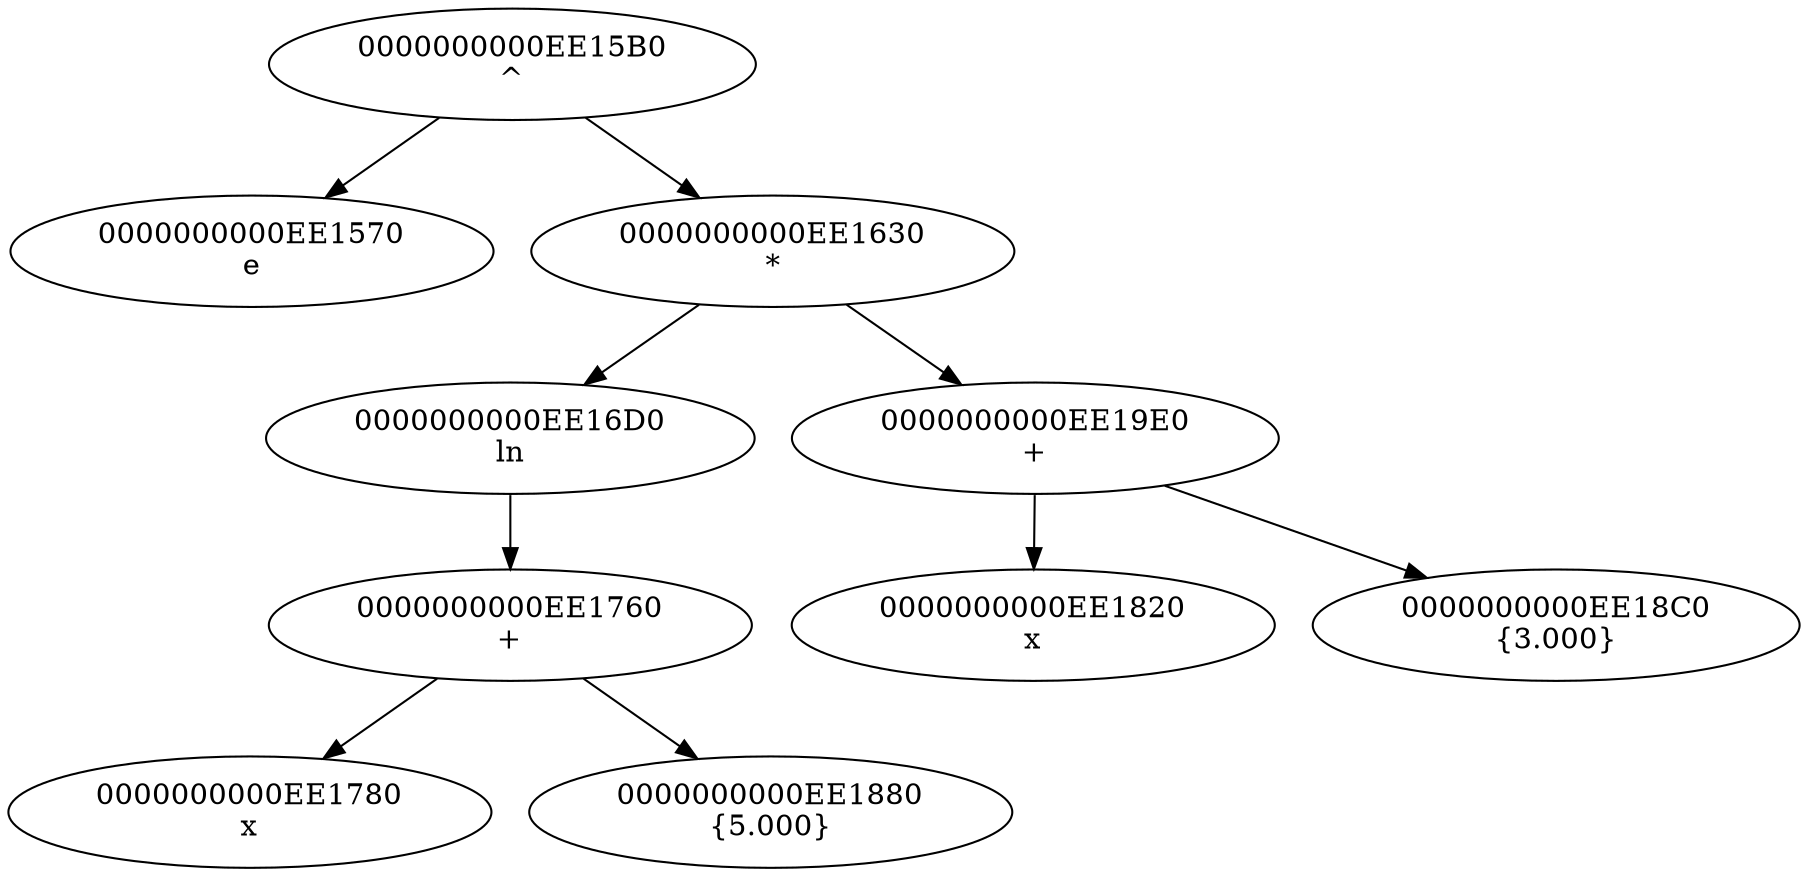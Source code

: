 digraph G{
"0000000000EE15B0
^"->"0000000000EE1570
e";
"0000000000EE15B0
^"->"0000000000EE1630
*";
"0000000000EE1570
e";
"0000000000EE1630
*"->"0000000000EE16D0
ln";
"0000000000EE1630
*"->"0000000000EE19E0
+";
"0000000000EE16D0
ln"->"0000000000EE1760
+";
"0000000000EE1760
+"->"0000000000EE1780
x";
"0000000000EE1760
+"->"0000000000EE1880
{5.000}";
"0000000000EE1780
x";
"0000000000EE1880
{5.000}";
"0000000000EE19E0
+"->"0000000000EE1820
x";
"0000000000EE19E0
+"->"0000000000EE18C0
{3.000}";
"0000000000EE1820
x";
"0000000000EE18C0
{3.000}";
}